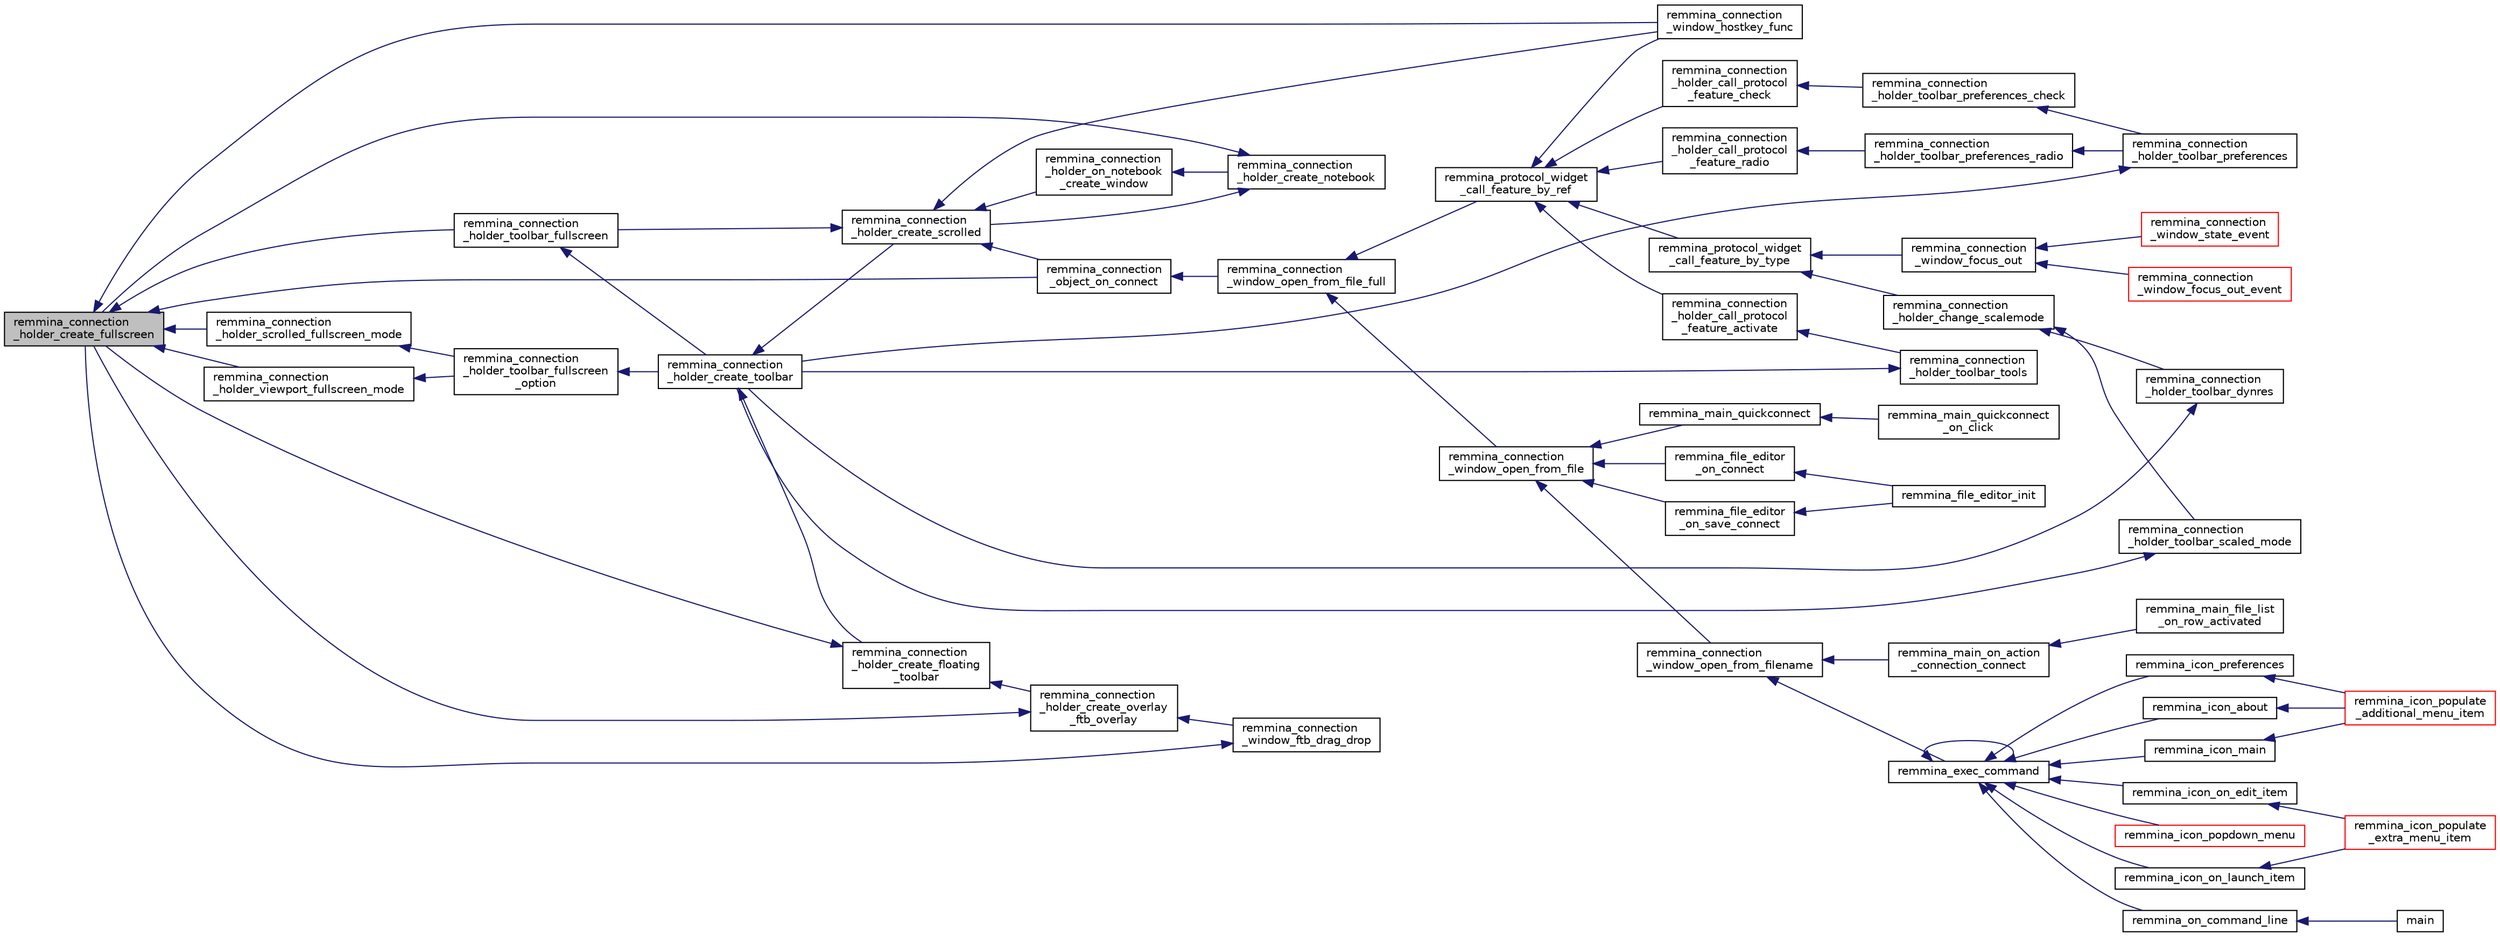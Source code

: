 digraph "remmina_connection_holder_create_fullscreen"
{
  edge [fontname="Helvetica",fontsize="10",labelfontname="Helvetica",labelfontsize="10"];
  node [fontname="Helvetica",fontsize="10",shape=record];
  rankdir="LR";
  Node2216 [label="remmina_connection\l_holder_create_fullscreen",height=0.2,width=0.4,color="black", fillcolor="grey75", style="filled", fontcolor="black"];
  Node2216 -> Node2217 [dir="back",color="midnightblue",fontsize="10",style="solid",fontname="Helvetica"];
  Node2217 [label="remmina_connection\l_holder_toolbar_fullscreen",height=0.2,width=0.4,color="black", fillcolor="white", style="filled",URL="$remmina__connection__window_8c.html#a02ac20f50f1b7b816bd7208127efdbee"];
  Node2217 -> Node2218 [dir="back",color="midnightblue",fontsize="10",style="solid",fontname="Helvetica"];
  Node2218 [label="remmina_connection\l_holder_create_toolbar",height=0.2,width=0.4,color="black", fillcolor="white", style="filled",URL="$remmina__connection__window_8c.html#af8138da72278e9e9000276e08a6fd984"];
  Node2218 -> Node2219 [dir="back",color="midnightblue",fontsize="10",style="solid",fontname="Helvetica"];
  Node2219 [label="remmina_connection\l_holder_create_floating\l_toolbar",height=0.2,width=0.4,color="black", fillcolor="white", style="filled",URL="$remmina__connection__window_8c.html#a967dca6c1876afc3e6bcb763f9709d43"];
  Node2219 -> Node2220 [dir="back",color="midnightblue",fontsize="10",style="solid",fontname="Helvetica"];
  Node2220 [label="remmina_connection\l_holder_create_overlay\l_ftb_overlay",height=0.2,width=0.4,color="black", fillcolor="white", style="filled",URL="$remmina__connection__window_8c.html#ab2edcb806312b3367c70fbb13c383ae0"];
  Node2220 -> Node2221 [dir="back",color="midnightblue",fontsize="10",style="solid",fontname="Helvetica"];
  Node2221 [label="remmina_connection\l_window_ftb_drag_drop",height=0.2,width=0.4,color="black", fillcolor="white", style="filled",URL="$remmina__connection__window_8c.html#a15c9b2bd929f8f2bb64d0bb6fa60f067"];
  Node2221 -> Node2216 [dir="back",color="midnightblue",fontsize="10",style="solid",fontname="Helvetica"];
  Node2220 -> Node2216 [dir="back",color="midnightblue",fontsize="10",style="solid",fontname="Helvetica"];
  Node2219 -> Node2216 [dir="back",color="midnightblue",fontsize="10",style="solid",fontname="Helvetica"];
  Node2218 -> Node2222 [dir="back",color="midnightblue",fontsize="10",style="solid",fontname="Helvetica"];
  Node2222 [label="remmina_connection\l_holder_create_scrolled",height=0.2,width=0.4,color="black", fillcolor="white", style="filled",URL="$remmina__connection__window_8c.html#a57b3656c37df65d276ddd50a16906dc7"];
  Node2222 -> Node2217 [dir="back",color="midnightblue",fontsize="10",style="solid",fontname="Helvetica"];
  Node2222 -> Node2223 [dir="back",color="midnightblue",fontsize="10",style="solid",fontname="Helvetica"];
  Node2223 [label="remmina_connection\l_holder_on_notebook\l_create_window",height=0.2,width=0.4,color="black", fillcolor="white", style="filled",URL="$remmina__connection__window_8c.html#a2f5fc595c1aad851962aa58e2009bcce"];
  Node2223 -> Node2224 [dir="back",color="midnightblue",fontsize="10",style="solid",fontname="Helvetica"];
  Node2224 [label="remmina_connection\l_holder_create_notebook",height=0.2,width=0.4,color="black", fillcolor="white", style="filled",URL="$remmina__connection__window_8c.html#ae616dc409c5775dc73d9a83c1f081705"];
  Node2224 -> Node2222 [dir="back",color="midnightblue",fontsize="10",style="solid",fontname="Helvetica"];
  Node2224 -> Node2216 [dir="back",color="midnightblue",fontsize="10",style="solid",fontname="Helvetica"];
  Node2222 -> Node2225 [dir="back",color="midnightblue",fontsize="10",style="solid",fontname="Helvetica"];
  Node2225 [label="remmina_connection\l_window_hostkey_func",height=0.2,width=0.4,color="black", fillcolor="white", style="filled",URL="$remmina__connection__window_8c.html#abef663d930076deb3105f86dabe2a9c3"];
  Node2222 -> Node2226 [dir="back",color="midnightblue",fontsize="10",style="solid",fontname="Helvetica"];
  Node2226 [label="remmina_connection\l_object_on_connect",height=0.2,width=0.4,color="black", fillcolor="white", style="filled",URL="$remmina__connection__window_8c.html#a0ad685a873ecef95ec13caba17e0c22e"];
  Node2226 -> Node2227 [dir="back",color="midnightblue",fontsize="10",style="solid",fontname="Helvetica"];
  Node2227 [label="remmina_connection\l_window_open_from_file_full",height=0.2,width=0.4,color="black", fillcolor="white", style="filled",URL="$remmina__connection__window_8h.html#adbf2b670ca3bae96a99cb0b36021a961"];
  Node2227 -> Node2228 [dir="back",color="midnightblue",fontsize="10",style="solid",fontname="Helvetica"];
  Node2228 [label="remmina_connection\l_window_open_from_file",height=0.2,width=0.4,color="black", fillcolor="white", style="filled",URL="$remmina__connection__window_8h.html#a1c7f722a89609523cc4de079cc82f23c"];
  Node2228 -> Node2229 [dir="back",color="midnightblue",fontsize="10",style="solid",fontname="Helvetica"];
  Node2229 [label="remmina_connection\l_window_open_from_filename",height=0.2,width=0.4,color="black", fillcolor="white", style="filled",URL="$remmina__connection__window_8h.html#ab0ed27ef360efc7d92906cbabf9da5db"];
  Node2229 -> Node2230 [dir="back",color="midnightblue",fontsize="10",style="solid",fontname="Helvetica"];
  Node2230 [label="remmina_exec_command",height=0.2,width=0.4,color="black", fillcolor="white", style="filled",URL="$remmina__exec_8h.html#a424cabdcff647797061e7482049d62a7"];
  Node2230 -> Node2231 [dir="back",color="midnightblue",fontsize="10",style="solid",fontname="Helvetica"];
  Node2231 [label="remmina_on_command_line",height=0.2,width=0.4,color="black", fillcolor="white", style="filled",URL="$remmina_8c.html#aeb286fc5bd52ab5382ab8cb495dc2914"];
  Node2231 -> Node2232 [dir="back",color="midnightblue",fontsize="10",style="solid",fontname="Helvetica"];
  Node2232 [label="main",height=0.2,width=0.4,color="black", fillcolor="white", style="filled",URL="$remmina_8c.html#a0ddf1224851353fc92bfbff6f499fa97"];
  Node2230 -> Node2230 [dir="back",color="midnightblue",fontsize="10",style="solid",fontname="Helvetica"];
  Node2230 -> Node2233 [dir="back",color="midnightblue",fontsize="10",style="solid",fontname="Helvetica"];
  Node2233 [label="remmina_icon_main",height=0.2,width=0.4,color="black", fillcolor="white", style="filled",URL="$remmina__icon_8c.html#a920476110ab6410c8fc8cf734109e497"];
  Node2233 -> Node2234 [dir="back",color="midnightblue",fontsize="10",style="solid",fontname="Helvetica"];
  Node2234 [label="remmina_icon_populate\l_additional_menu_item",height=0.2,width=0.4,color="red", fillcolor="white", style="filled",URL="$remmina__icon_8c.html#a8aaf73ed94cf20dcce1c7be26262cb56"];
  Node2230 -> Node2244 [dir="back",color="midnightblue",fontsize="10",style="solid",fontname="Helvetica"];
  Node2244 [label="remmina_icon_preferences",height=0.2,width=0.4,color="black", fillcolor="white", style="filled",URL="$remmina__icon_8c.html#ad3b0e3d12e4854eae05b1afea19da404"];
  Node2244 -> Node2234 [dir="back",color="midnightblue",fontsize="10",style="solid",fontname="Helvetica"];
  Node2230 -> Node2245 [dir="back",color="midnightblue",fontsize="10",style="solid",fontname="Helvetica"];
  Node2245 [label="remmina_icon_about",height=0.2,width=0.4,color="black", fillcolor="white", style="filled",URL="$remmina__icon_8c.html#a5cdf1958ef01e49889bcee2e90e2cf71"];
  Node2245 -> Node2234 [dir="back",color="midnightblue",fontsize="10",style="solid",fontname="Helvetica"];
  Node2230 -> Node2246 [dir="back",color="midnightblue",fontsize="10",style="solid",fontname="Helvetica"];
  Node2246 [label="remmina_icon_on_launch_item",height=0.2,width=0.4,color="black", fillcolor="white", style="filled",URL="$remmina__icon_8c.html#ad1699688680e12abcfd5c74dd2f76d83"];
  Node2246 -> Node2247 [dir="back",color="midnightblue",fontsize="10",style="solid",fontname="Helvetica"];
  Node2247 [label="remmina_icon_populate\l_extra_menu_item",height=0.2,width=0.4,color="red", fillcolor="white", style="filled",URL="$remmina__icon_8c.html#a2847311861df3a2f1c8bbcd35cf3fd6f"];
  Node2230 -> Node2249 [dir="back",color="midnightblue",fontsize="10",style="solid",fontname="Helvetica"];
  Node2249 [label="remmina_icon_on_edit_item",height=0.2,width=0.4,color="black", fillcolor="white", style="filled",URL="$remmina__icon_8c.html#af8708120906a8dc41a7998ebf9ecd129"];
  Node2249 -> Node2247 [dir="back",color="midnightblue",fontsize="10",style="solid",fontname="Helvetica"];
  Node2230 -> Node2250 [dir="back",color="midnightblue",fontsize="10",style="solid",fontname="Helvetica"];
  Node2250 [label="remmina_icon_popdown_menu",height=0.2,width=0.4,color="red", fillcolor="white", style="filled",URL="$remmina__icon_8c.html#a444be76e3c3a065279c5f9abc7fae833"];
  Node2229 -> Node2251 [dir="back",color="midnightblue",fontsize="10",style="solid",fontname="Helvetica"];
  Node2251 [label="remmina_main_on_action\l_connection_connect",height=0.2,width=0.4,color="black", fillcolor="white", style="filled",URL="$remmina__main_8c.html#ae023d1cb099a4f7bee79f13760566cbf"];
  Node2251 -> Node2252 [dir="back",color="midnightblue",fontsize="10",style="solid",fontname="Helvetica"];
  Node2252 [label="remmina_main_file_list\l_on_row_activated",height=0.2,width=0.4,color="black", fillcolor="white", style="filled",URL="$remmina__main_8c.html#aba1a89a2400c5cc8373c6bd34602ac10"];
  Node2228 -> Node2253 [dir="back",color="midnightblue",fontsize="10",style="solid",fontname="Helvetica"];
  Node2253 [label="remmina_file_editor\l_on_connect",height=0.2,width=0.4,color="black", fillcolor="white", style="filled",URL="$remmina__file__editor_8c.html#a73b8581fd1fd77532b748d91a2951f25"];
  Node2253 -> Node2237 [dir="back",color="midnightblue",fontsize="10",style="solid",fontname="Helvetica"];
  Node2237 [label="remmina_file_editor_init",height=0.2,width=0.4,color="black", fillcolor="white", style="filled",URL="$remmina__file__editor_8c.html#a9afd8d41c66f547320930eb331f3124d"];
  Node2228 -> Node2238 [dir="back",color="midnightblue",fontsize="10",style="solid",fontname="Helvetica"];
  Node2238 [label="remmina_file_editor\l_on_save_connect",height=0.2,width=0.4,color="black", fillcolor="white", style="filled",URL="$remmina__file__editor_8c.html#a57224f3f69f04f398de563b71be6b18e"];
  Node2238 -> Node2237 [dir="back",color="midnightblue",fontsize="10",style="solid",fontname="Helvetica"];
  Node2228 -> Node2254 [dir="back",color="midnightblue",fontsize="10",style="solid",fontname="Helvetica"];
  Node2254 [label="remmina_main_quickconnect",height=0.2,width=0.4,color="black", fillcolor="white", style="filled",URL="$remmina__main_8c.html#a802458852abacebfb16f1f4295806a01"];
  Node2254 -> Node2255 [dir="back",color="midnightblue",fontsize="10",style="solid",fontname="Helvetica"];
  Node2255 [label="remmina_main_quickconnect\l_on_click",height=0.2,width=0.4,color="black", fillcolor="white", style="filled",URL="$remmina__main_8c.html#a210e9e04c7c97cc86412044de31f659d"];
  Node2227 -> Node2256 [dir="back",color="midnightblue",fontsize="10",style="solid",fontname="Helvetica"];
  Node2256 [label="remmina_protocol_widget\l_call_feature_by_ref",height=0.2,width=0.4,color="black", fillcolor="white", style="filled",URL="$remmina__protocol__widget_8h.html#a605b69a9aa4393024369cc5070488692"];
  Node2256 -> Node2257 [dir="back",color="midnightblue",fontsize="10",style="solid",fontname="Helvetica"];
  Node2257 [label="remmina_connection\l_holder_call_protocol\l_feature_radio",height=0.2,width=0.4,color="black", fillcolor="white", style="filled",URL="$remmina__connection__window_8c.html#a86280cb973101817f7410af393bc2f98"];
  Node2257 -> Node2258 [dir="back",color="midnightblue",fontsize="10",style="solid",fontname="Helvetica"];
  Node2258 [label="remmina_connection\l_holder_toolbar_preferences_radio",height=0.2,width=0.4,color="black", fillcolor="white", style="filled",URL="$remmina__connection__window_8c.html#a1ddab4aacc284c606ab237eae9c0b5a9"];
  Node2258 -> Node2259 [dir="back",color="midnightblue",fontsize="10",style="solid",fontname="Helvetica"];
  Node2259 [label="remmina_connection\l_holder_toolbar_preferences",height=0.2,width=0.4,color="black", fillcolor="white", style="filled",URL="$remmina__connection__window_8c.html#a78ec7d6e66d6e6569c1a9a0230c74bc8"];
  Node2259 -> Node2218 [dir="back",color="midnightblue",fontsize="10",style="solid",fontname="Helvetica"];
  Node2256 -> Node2260 [dir="back",color="midnightblue",fontsize="10",style="solid",fontname="Helvetica"];
  Node2260 [label="remmina_connection\l_holder_call_protocol\l_feature_check",height=0.2,width=0.4,color="black", fillcolor="white", style="filled",URL="$remmina__connection__window_8c.html#a8d924ded7fe147df8b5f113e2fb1d6e7"];
  Node2260 -> Node2261 [dir="back",color="midnightblue",fontsize="10",style="solid",fontname="Helvetica"];
  Node2261 [label="remmina_connection\l_holder_toolbar_preferences_check",height=0.2,width=0.4,color="black", fillcolor="white", style="filled",URL="$remmina__connection__window_8c.html#ada0dce340f5f1484c496a2357e8a2c69"];
  Node2261 -> Node2259 [dir="back",color="midnightblue",fontsize="10",style="solid",fontname="Helvetica"];
  Node2256 -> Node2262 [dir="back",color="midnightblue",fontsize="10",style="solid",fontname="Helvetica"];
  Node2262 [label="remmina_connection\l_holder_call_protocol\l_feature_activate",height=0.2,width=0.4,color="black", fillcolor="white", style="filled",URL="$remmina__connection__window_8c.html#a4507b43c6fd10bc68d9512c6b253a552"];
  Node2262 -> Node2263 [dir="back",color="midnightblue",fontsize="10",style="solid",fontname="Helvetica"];
  Node2263 [label="remmina_connection\l_holder_toolbar_tools",height=0.2,width=0.4,color="black", fillcolor="white", style="filled",URL="$remmina__connection__window_8c.html#a51cc0b2274049920f67c71047bd76213"];
  Node2263 -> Node2218 [dir="back",color="midnightblue",fontsize="10",style="solid",fontname="Helvetica"];
  Node2256 -> Node2225 [dir="back",color="midnightblue",fontsize="10",style="solid",fontname="Helvetica"];
  Node2256 -> Node2264 [dir="back",color="midnightblue",fontsize="10",style="solid",fontname="Helvetica"];
  Node2264 [label="remmina_protocol_widget\l_call_feature_by_type",height=0.2,width=0.4,color="black", fillcolor="white", style="filled",URL="$remmina__protocol__widget_8h.html#a6a630e96e5b914d60d678ae8eaad4cd9"];
  Node2264 -> Node2265 [dir="back",color="midnightblue",fontsize="10",style="solid",fontname="Helvetica"];
  Node2265 [label="remmina_connection\l_holder_change_scalemode",height=0.2,width=0.4,color="black", fillcolor="white", style="filled",URL="$remmina__connection__window_8c.html#a5565ebedf82eb9f2d54b7f447b4c930e"];
  Node2265 -> Node2266 [dir="back",color="midnightblue",fontsize="10",style="solid",fontname="Helvetica"];
  Node2266 [label="remmina_connection\l_holder_toolbar_dynres",height=0.2,width=0.4,color="black", fillcolor="white", style="filled",URL="$remmina__connection__window_8c.html#a576e3800c7371f63b27e3832848ac4e5"];
  Node2266 -> Node2218 [dir="back",color="midnightblue",fontsize="10",style="solid",fontname="Helvetica"];
  Node2265 -> Node2267 [dir="back",color="midnightblue",fontsize="10",style="solid",fontname="Helvetica"];
  Node2267 [label="remmina_connection\l_holder_toolbar_scaled_mode",height=0.2,width=0.4,color="black", fillcolor="white", style="filled",URL="$remmina__connection__window_8c.html#ad6136dd7c0867a5a5f1c0b0645632ee4"];
  Node2267 -> Node2218 [dir="back",color="midnightblue",fontsize="10",style="solid",fontname="Helvetica"];
  Node2264 -> Node2268 [dir="back",color="midnightblue",fontsize="10",style="solid",fontname="Helvetica"];
  Node2268 [label="remmina_connection\l_window_focus_out",height=0.2,width=0.4,color="black", fillcolor="white", style="filled",URL="$remmina__connection__window_8c.html#a8c242e0a7ee57ed79099c330d696b43f"];
  Node2268 -> Node2269 [dir="back",color="midnightblue",fontsize="10",style="solid",fontname="Helvetica"];
  Node2269 [label="remmina_connection\l_window_focus_out_event",height=0.2,width=0.4,color="red", fillcolor="white", style="filled",URL="$remmina__connection__window_8c.html#a539828a1dd435bee083d82136691176c"];
  Node2268 -> Node2271 [dir="back",color="midnightblue",fontsize="10",style="solid",fontname="Helvetica"];
  Node2271 [label="remmina_connection\l_window_state_event",height=0.2,width=0.4,color="red", fillcolor="white", style="filled",URL="$remmina__connection__window_8c.html#a174d5b1e983a96c98aae2e8078f462bd"];
  Node2216 -> Node2272 [dir="back",color="midnightblue",fontsize="10",style="solid",fontname="Helvetica"];
  Node2272 [label="remmina_connection\l_holder_viewport_fullscreen_mode",height=0.2,width=0.4,color="black", fillcolor="white", style="filled",URL="$remmina__connection__window_8c.html#a0e99d0ff8c39f2c6de508eee9ef498c5"];
  Node2272 -> Node2273 [dir="back",color="midnightblue",fontsize="10",style="solid",fontname="Helvetica"];
  Node2273 [label="remmina_connection\l_holder_toolbar_fullscreen\l_option",height=0.2,width=0.4,color="black", fillcolor="white", style="filled",URL="$remmina__connection__window_8c.html#a1415cdcbed0e6fe9a7978586bf132207"];
  Node2273 -> Node2218 [dir="back",color="midnightblue",fontsize="10",style="solid",fontname="Helvetica"];
  Node2216 -> Node2274 [dir="back",color="midnightblue",fontsize="10",style="solid",fontname="Helvetica"];
  Node2274 [label="remmina_connection\l_holder_scrolled_fullscreen_mode",height=0.2,width=0.4,color="black", fillcolor="white", style="filled",URL="$remmina__connection__window_8c.html#aa25cae5c0e15e13b817b925e42a044a9"];
  Node2274 -> Node2273 [dir="back",color="midnightblue",fontsize="10",style="solid",fontname="Helvetica"];
  Node2216 -> Node2225 [dir="back",color="midnightblue",fontsize="10",style="solid",fontname="Helvetica"];
  Node2216 -> Node2226 [dir="back",color="midnightblue",fontsize="10",style="solid",fontname="Helvetica"];
}

